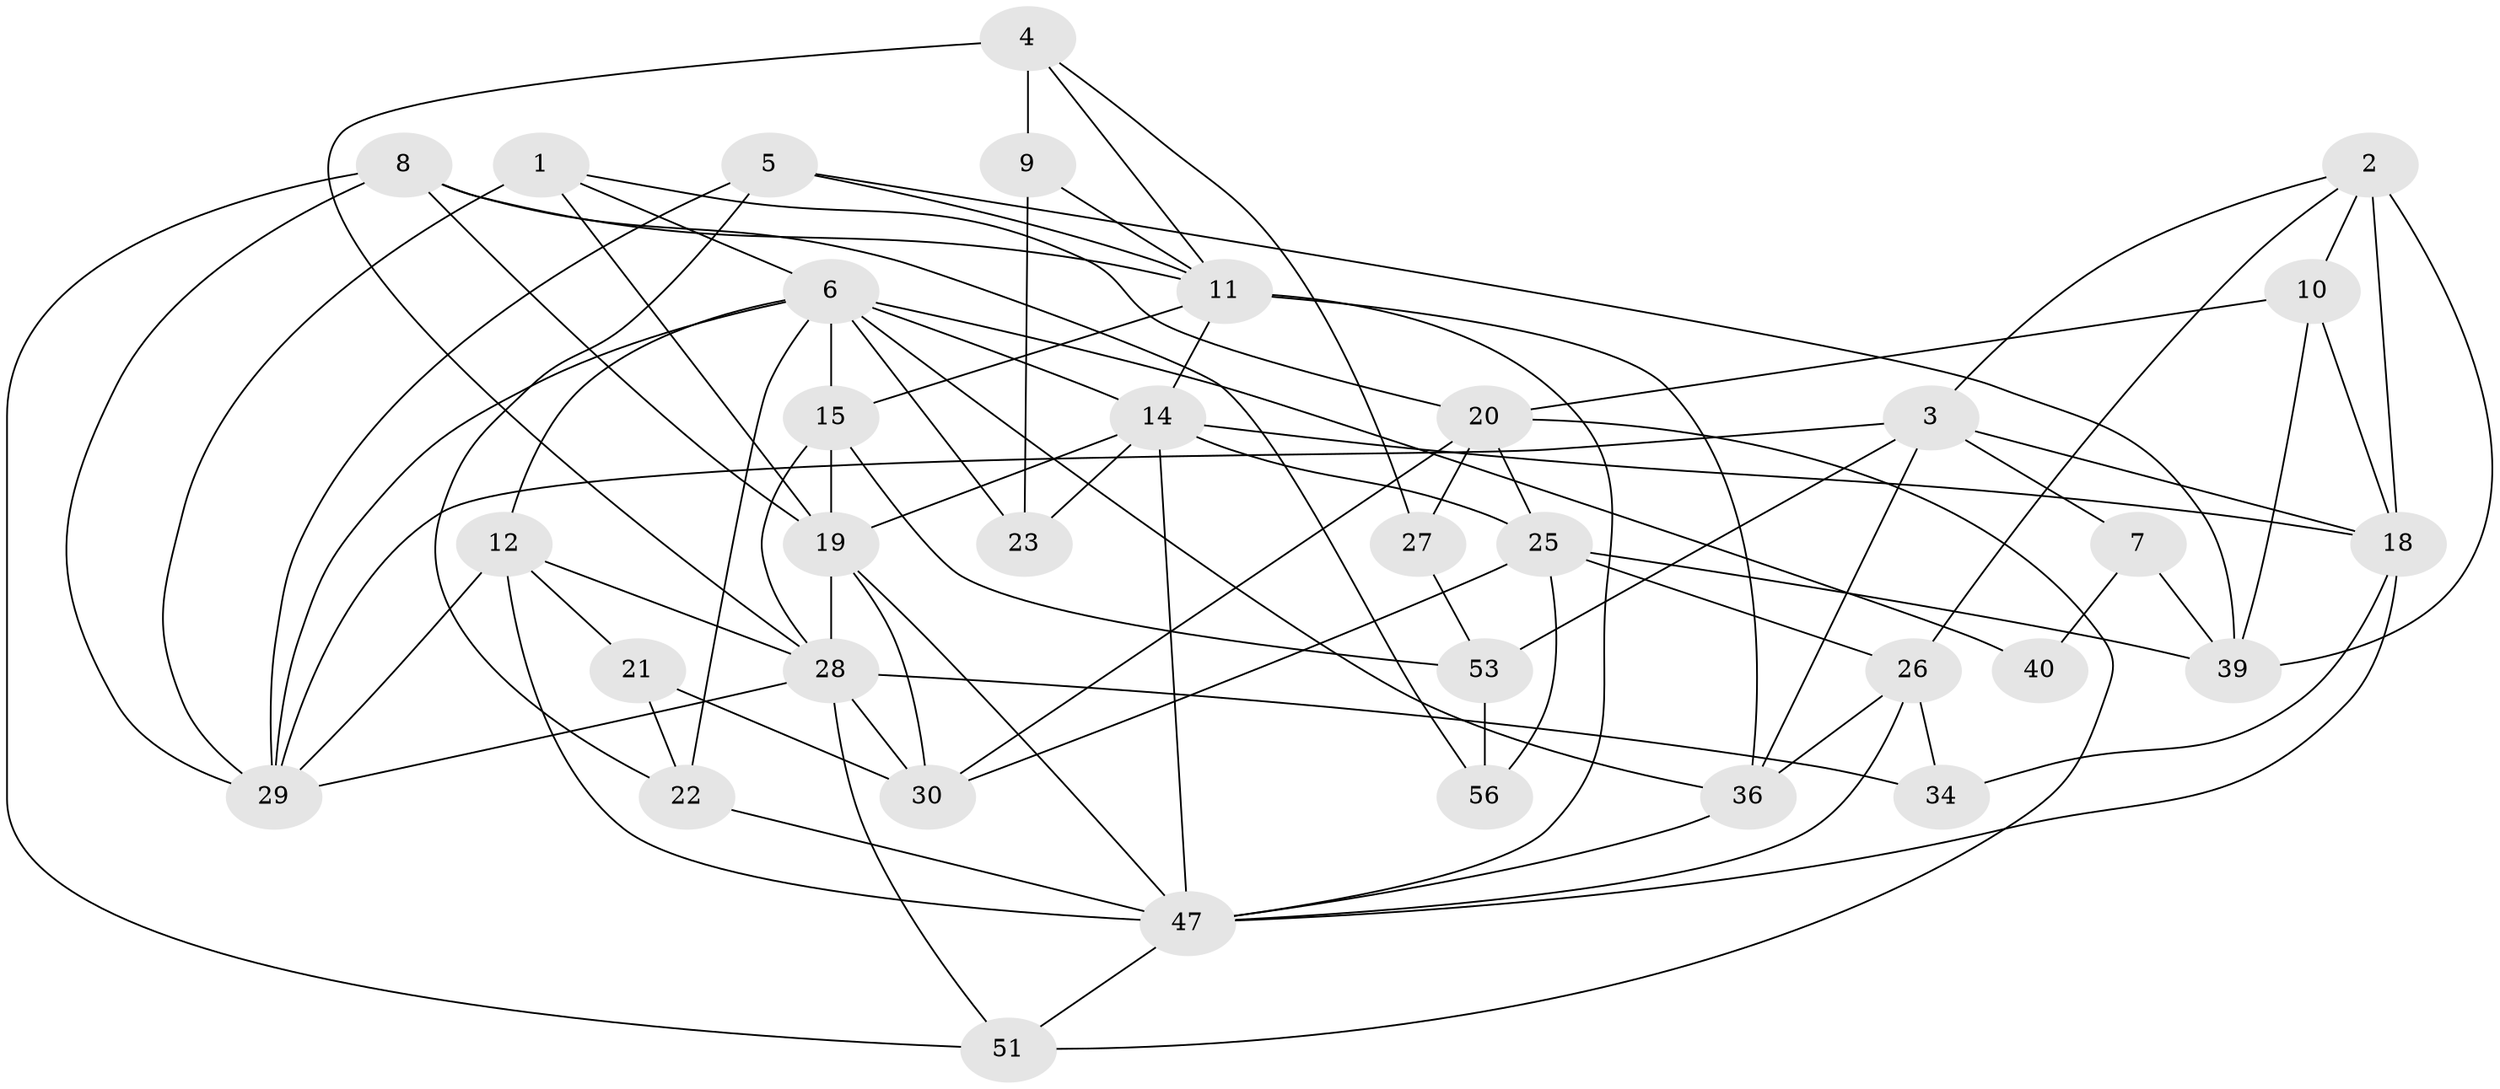 // original degree distribution, {3: 0.2982456140350877, 5: 0.21052631578947367, 2: 0.08771929824561403, 8: 0.017543859649122806, 4: 0.2982456140350877, 7: 0.017543859649122806, 6: 0.07017543859649122}
// Generated by graph-tools (version 1.1) at 2025/11/02/27/25 16:11:20]
// undirected, 34 vertices, 85 edges
graph export_dot {
graph [start="1"]
  node [color=gray90,style=filled];
  1 [super="+46"];
  2 [super="+43"];
  3 [super="+49"];
  4 [super="+16"];
  5 [super="+13"];
  6 [super="+37"];
  7;
  8 [super="+33"];
  9;
  10;
  11 [super="+32"];
  12 [super="+38"];
  14 [super="+42"];
  15 [super="+17"];
  18 [super="+52"];
  19 [super="+24"];
  20 [super="+44"];
  21 [super="+35"];
  22;
  23;
  25 [super="+31"];
  26 [super="+50"];
  27;
  28 [super="+41"];
  29 [super="+57"];
  30 [super="+45"];
  34;
  36 [super="+54"];
  39 [super="+55"];
  40;
  47 [super="+48"];
  51;
  53;
  56;
  1 -- 29;
  1 -- 19;
  1 -- 20;
  1 -- 6;
  2 -- 10;
  2 -- 26;
  2 -- 39;
  2 -- 18 [weight=2];
  2 -- 3;
  3 -- 7;
  3 -- 53;
  3 -- 36;
  3 -- 18;
  3 -- 29;
  4 -- 27;
  4 -- 9;
  4 -- 11;
  4 -- 28 [weight=2];
  5 -- 39;
  5 -- 29;
  5 -- 11;
  5 -- 22;
  6 -- 22;
  6 -- 12;
  6 -- 14;
  6 -- 23;
  6 -- 40;
  6 -- 15;
  6 -- 36;
  6 -- 29;
  7 -- 40;
  7 -- 39;
  8 -- 56;
  8 -- 11;
  8 -- 51;
  8 -- 29;
  8 -- 19;
  9 -- 23;
  9 -- 11;
  10 -- 18;
  10 -- 20;
  10 -- 39;
  11 -- 15;
  11 -- 36;
  11 -- 14;
  11 -- 47;
  12 -- 29;
  12 -- 47;
  12 -- 28;
  12 -- 21;
  14 -- 23;
  14 -- 25;
  14 -- 18;
  14 -- 19;
  14 -- 47;
  15 -- 53;
  15 -- 28;
  15 -- 19;
  18 -- 47;
  18 -- 34;
  19 -- 30;
  19 -- 28;
  19 -- 47;
  20 -- 27 [weight=2];
  20 -- 51;
  20 -- 25;
  20 -- 30;
  21 -- 30 [weight=2];
  21 -- 22;
  22 -- 47;
  25 -- 26 [weight=2];
  25 -- 39;
  25 -- 56;
  25 -- 30;
  26 -- 34;
  26 -- 36;
  26 -- 47;
  27 -- 53;
  28 -- 30;
  28 -- 34;
  28 -- 51;
  28 -- 29;
  36 -- 47;
  47 -- 51;
  53 -- 56;
}
